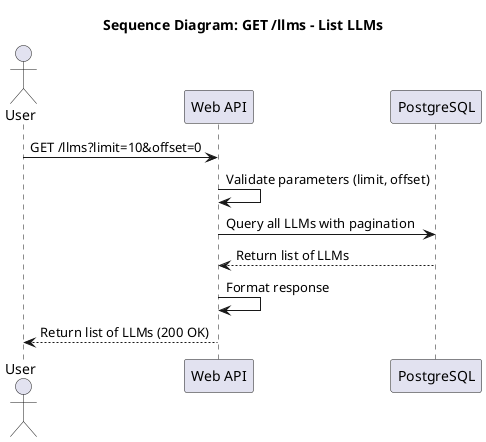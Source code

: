 @startuml
title Sequence Diagram: GET /llms - List LLMs

actor User as user
participant "Web API" as web_api
participant "PostgreSQL" as postgres

user -> web_api: GET /llms?limit=10&offset=0
web_api -> web_api: Validate parameters (limit, offset)
web_api -> postgres: Query all LLMs with pagination
postgres --> web_api: Return list of LLMs
web_api -> web_api: Format response
web_api --> user: Return list of LLMs (200 OK)

@enduml
